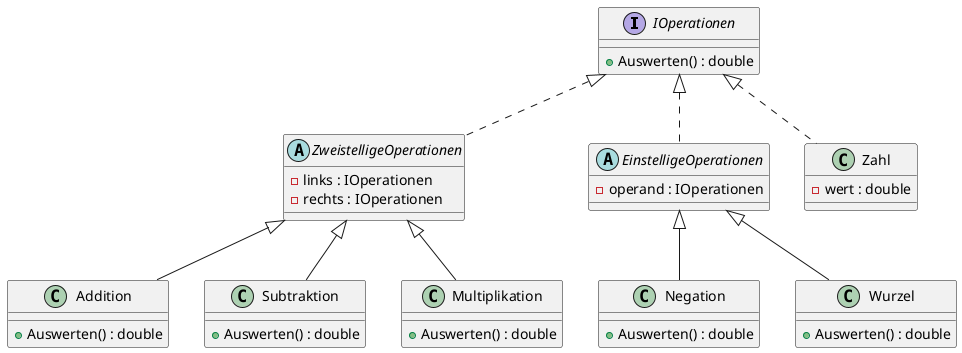 @startuml Klassendiagramm
interface IOperationen
IOperationen : +Auswerten() : double

' "Ein- und zweistellige Operationen" sind als abstrakte Klassen
' implementiert, da sie noch keine konkreten Rechenregeln vorgeben.
abstract class ZweistelligeOperationen implements IOperationen
ZweistelligeOperationen : -links : IOperationen
ZweistelligeOperationen : -rechts : IOperationen

abstract class EinstelligeOperationen implements IOperationen
EinstelligeOperationen : -operand : IOperationen

' Die Zahl ist immer ein Blatt eines Baums (also ganz außen)
class Zahl implements IOperationen
Zahl : -wert : double

' Erst ab hier werden konkrete Rechenoperationen definiert.
class Addition extends ZweistelligeOperationen
Addition : +Auswerten() : double

class Subtraktion extends ZweistelligeOperationen
Subtraktion : +Auswerten() : double

class Multiplikation extends ZweistelligeOperationen
Multiplikation : +Auswerten() : double

class Negation extends EinstelligeOperationen
Negation : +Auswerten() : double

class Wurzel extends EinstelligeOperationen
Wurzel : +Auswerten() : double

@enduml